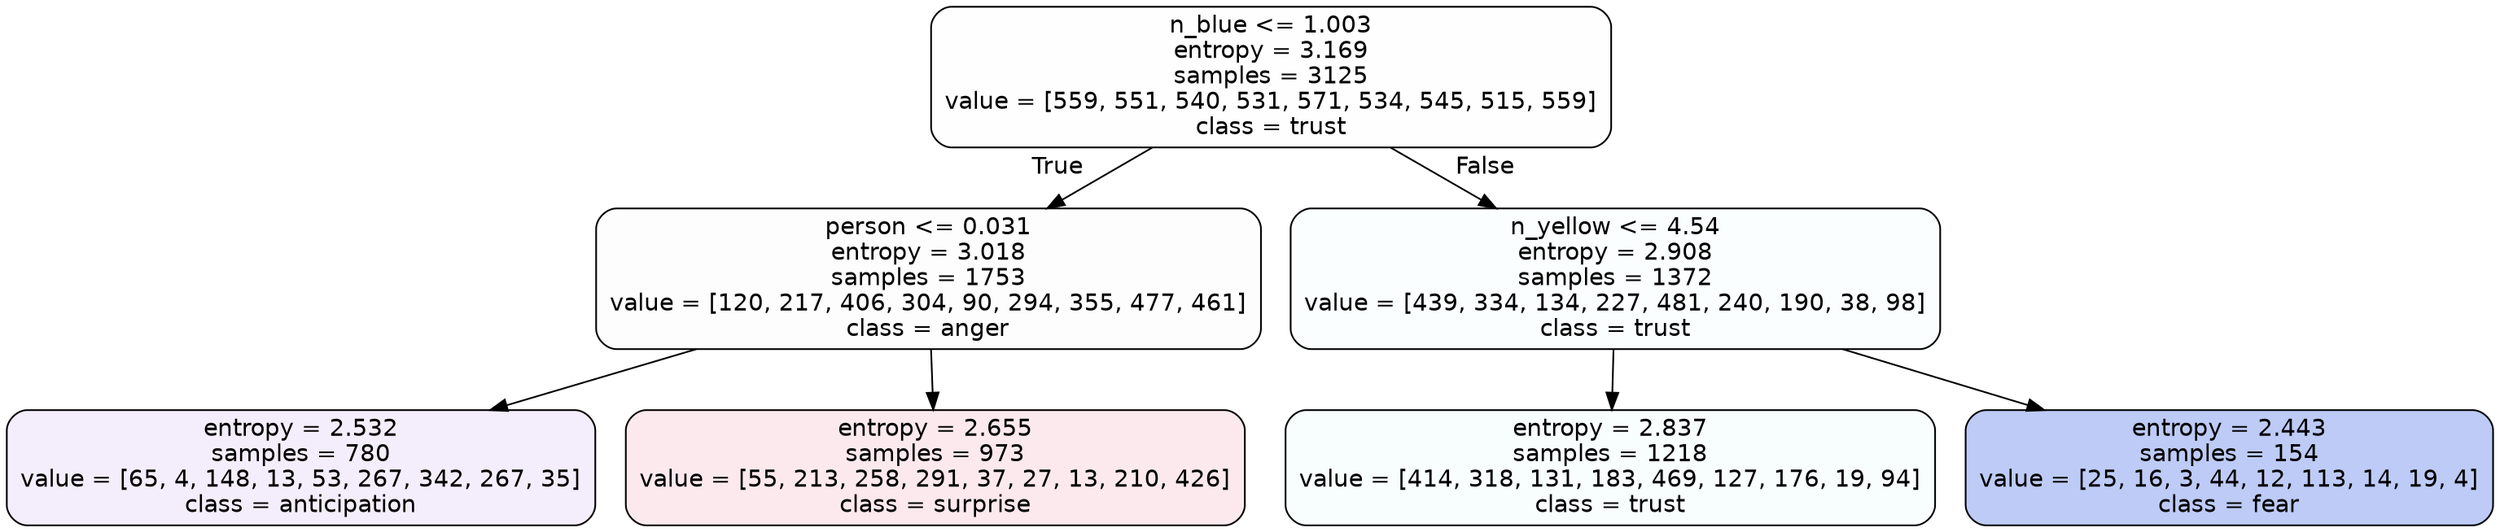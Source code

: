 digraph Tree {
node [shape=box, style="filled, rounded", color="black", fontname=helvetica] ;
edge [fontname=helvetica] ;
0 [label="n_blue <= 1.003\nentropy = 3.169\nsamples = 3125\nvalue = [559, 551, 540, 531, 571, 534, 545, 515, 559]\nclass = trust", fillcolor="#39d7e501"] ;
1 [label="person <= 0.031\nentropy = 3.018\nsamples = 1753\nvalue = [120, 217, 406, 304, 90, 294, 355, 477, 461]\nclass = anger", fillcolor="#e539d702"] ;
0 -> 1 [labeldistance=2.5, labelangle=45, headlabel="True"] ;
2 [label="entropy = 2.532\nsamples = 780\nvalue = [65, 4, 148, 13, 53, 267, 342, 267, 35]\nclass = anticipation", fillcolor="#8139e515"] ;
1 -> 2 ;
3 [label="entropy = 2.655\nsamples = 973\nvalue = [55, 213, 258, 291, 37, 27, 13, 210, 426]\nclass = surprise", fillcolor="#e539641c"] ;
1 -> 3 ;
4 [label="n_yellow <= 4.54\nentropy = 2.908\nsamples = 1372\nvalue = [439, 334, 134, 227, 481, 240, 190, 38, 98]\nclass = trust", fillcolor="#39d7e506"] ;
0 -> 4 [labeldistance=2.5, labelangle=-45, headlabel="False"] ;
5 [label="entropy = 2.837\nsamples = 1218\nvalue = [414, 318, 131, 183, 469, 127, 176, 19, 94]\nclass = trust", fillcolor="#39d7e509"] ;
4 -> 5 ;
6 [label="entropy = 2.443\nsamples = 154\nvalue = [25, 16, 3, 44, 12, 113, 14, 19, 4]\nclass = fear", fillcolor="#3964e555"] ;
4 -> 6 ;
}